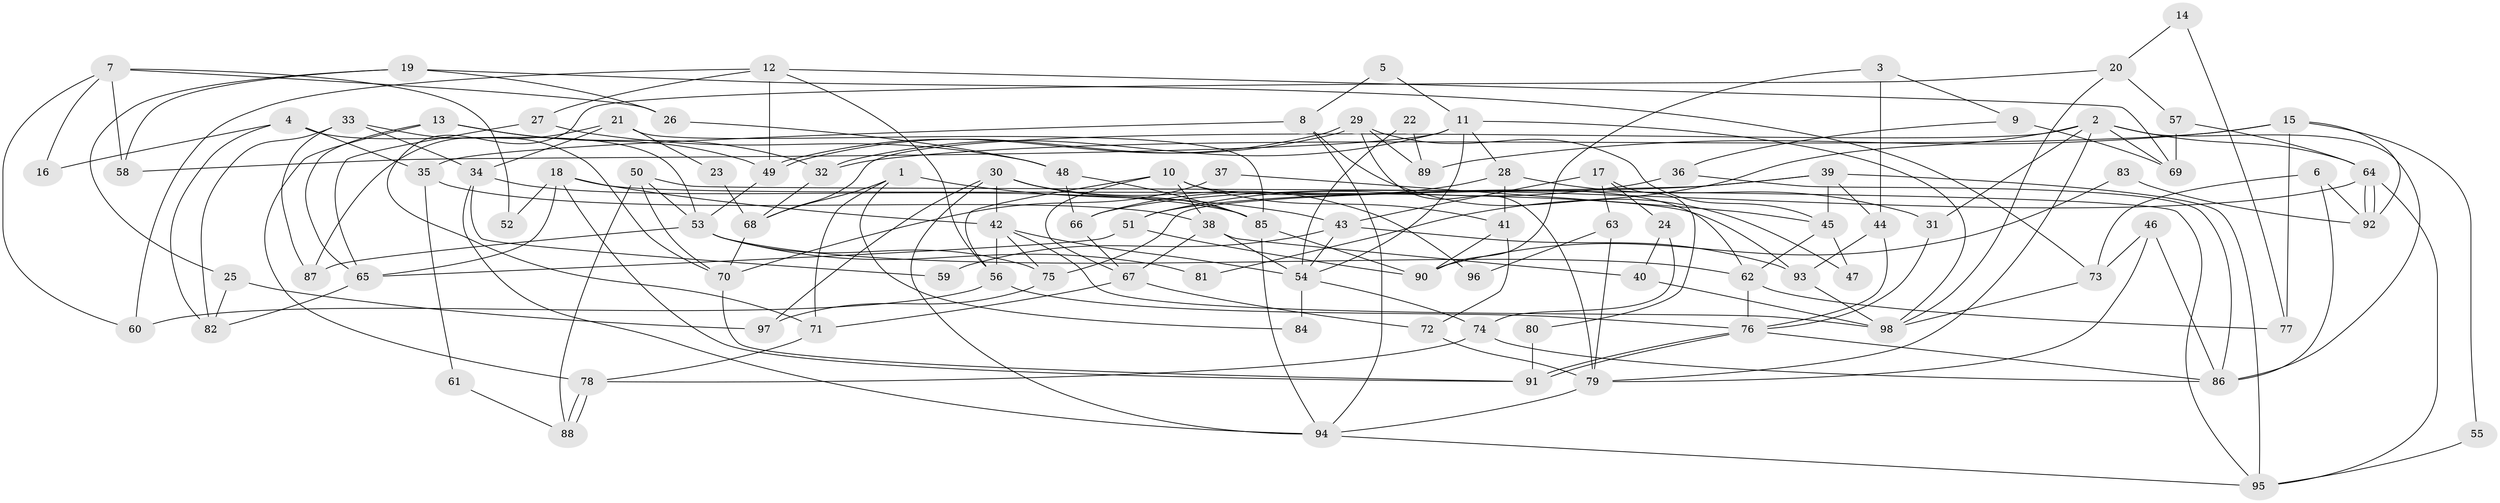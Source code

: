 // coarse degree distribution, {9: 0.014492753623188406, 7: 0.043478260869565216, 4: 0.2753623188405797, 6: 0.07246376811594203, 2: 0.2028985507246377, 13: 0.014492753623188406, 10: 0.014492753623188406, 5: 0.15942028985507245, 8: 0.028985507246376812, 3: 0.14492753623188406, 11: 0.028985507246376812}
// Generated by graph-tools (version 1.1) at 2025/51/03/04/25 22:51:00]
// undirected, 98 vertices, 196 edges
graph export_dot {
  node [color=gray90,style=filled];
  1;
  2;
  3;
  4;
  5;
  6;
  7;
  8;
  9;
  10;
  11;
  12;
  13;
  14;
  15;
  16;
  17;
  18;
  19;
  20;
  21;
  22;
  23;
  24;
  25;
  26;
  27;
  28;
  29;
  30;
  31;
  32;
  33;
  34;
  35;
  36;
  37;
  38;
  39;
  40;
  41;
  42;
  43;
  44;
  45;
  46;
  47;
  48;
  49;
  50;
  51;
  52;
  53;
  54;
  55;
  56;
  57;
  58;
  59;
  60;
  61;
  62;
  63;
  64;
  65;
  66;
  67;
  68;
  69;
  70;
  71;
  72;
  73;
  74;
  75;
  76;
  77;
  78;
  79;
  80;
  81;
  82;
  83;
  84;
  85;
  86;
  87;
  88;
  89;
  90;
  91;
  92;
  93;
  94;
  95;
  96;
  97;
  98;
  1 -- 71;
  1 -- 43;
  1 -- 68;
  1 -- 84;
  2 -- 64;
  2 -- 68;
  2 -- 31;
  2 -- 69;
  2 -- 79;
  2 -- 81;
  2 -- 86;
  3 -- 90;
  3 -- 9;
  3 -- 44;
  4 -- 82;
  4 -- 53;
  4 -- 16;
  4 -- 35;
  5 -- 11;
  5 -- 8;
  6 -- 73;
  6 -- 86;
  6 -- 92;
  7 -- 60;
  7 -- 26;
  7 -- 16;
  7 -- 52;
  7 -- 58;
  8 -- 35;
  8 -- 94;
  8 -- 47;
  9 -- 69;
  9 -- 36;
  10 -- 67;
  10 -- 38;
  10 -- 41;
  10 -- 56;
  10 -- 62;
  11 -- 54;
  11 -- 58;
  11 -- 28;
  11 -- 32;
  11 -- 98;
  12 -- 27;
  12 -- 56;
  12 -- 49;
  12 -- 60;
  12 -- 69;
  13 -- 49;
  13 -- 32;
  13 -- 65;
  13 -- 78;
  14 -- 77;
  14 -- 20;
  15 -- 92;
  15 -- 32;
  15 -- 55;
  15 -- 77;
  15 -- 89;
  17 -- 24;
  17 -- 43;
  17 -- 63;
  17 -- 80;
  18 -- 42;
  18 -- 93;
  18 -- 52;
  18 -- 65;
  18 -- 91;
  19 -- 73;
  19 -- 25;
  19 -- 26;
  19 -- 58;
  20 -- 71;
  20 -- 98;
  20 -- 57;
  21 -- 85;
  21 -- 34;
  21 -- 23;
  21 -- 87;
  22 -- 89;
  22 -- 54;
  23 -- 68;
  24 -- 40;
  24 -- 74;
  25 -- 97;
  25 -- 82;
  26 -- 48;
  27 -- 48;
  27 -- 65;
  28 -- 31;
  28 -- 41;
  28 -- 66;
  29 -- 45;
  29 -- 49;
  29 -- 49;
  29 -- 79;
  29 -- 89;
  30 -- 42;
  30 -- 94;
  30 -- 85;
  30 -- 96;
  30 -- 97;
  31 -- 76;
  32 -- 68;
  33 -- 34;
  33 -- 87;
  33 -- 70;
  33 -- 82;
  34 -- 94;
  34 -- 85;
  34 -- 59;
  35 -- 38;
  35 -- 61;
  36 -- 51;
  36 -- 86;
  37 -- 45;
  37 -- 70;
  38 -- 54;
  38 -- 67;
  38 -- 40;
  39 -- 51;
  39 -- 44;
  39 -- 45;
  39 -- 75;
  39 -- 95;
  40 -- 98;
  41 -- 72;
  41 -- 90;
  42 -- 56;
  42 -- 75;
  42 -- 54;
  42 -- 98;
  43 -- 93;
  43 -- 54;
  43 -- 59;
  44 -- 76;
  44 -- 93;
  45 -- 62;
  45 -- 47;
  46 -- 79;
  46 -- 86;
  46 -- 73;
  48 -- 85;
  48 -- 66;
  49 -- 53;
  50 -- 95;
  50 -- 70;
  50 -- 53;
  50 -- 88;
  51 -- 65;
  51 -- 90;
  53 -- 62;
  53 -- 75;
  53 -- 81;
  53 -- 87;
  54 -- 74;
  54 -- 84;
  55 -- 95;
  56 -- 76;
  56 -- 60;
  57 -- 69;
  57 -- 64;
  61 -- 88;
  62 -- 76;
  62 -- 77;
  63 -- 79;
  63 -- 96;
  64 -- 92;
  64 -- 92;
  64 -- 66;
  64 -- 95;
  65 -- 82;
  66 -- 67;
  67 -- 72;
  67 -- 71;
  68 -- 70;
  70 -- 91;
  71 -- 78;
  72 -- 79;
  73 -- 98;
  74 -- 78;
  74 -- 86;
  75 -- 97;
  76 -- 91;
  76 -- 91;
  76 -- 86;
  78 -- 88;
  78 -- 88;
  79 -- 94;
  80 -- 91;
  83 -- 90;
  83 -- 92;
  85 -- 94;
  85 -- 90;
  93 -- 98;
  94 -- 95;
}
